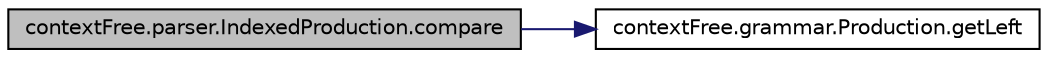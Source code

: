 digraph G
{
  edge [fontname="Helvetica",fontsize="10",labelfontname="Helvetica",labelfontsize="10"];
  node [fontname="Helvetica",fontsize="10",shape=record];
  rankdir="LR";
  Node1 [label="contextFree.parser.IndexedProduction.compare",height=0.2,width=0.4,color="black", fillcolor="grey75", style="filled" fontcolor="black"];
  Node1 -> Node2 [color="midnightblue",fontsize="10",style="solid",fontname="Helvetica"];
  Node2 [label="contextFree.grammar.Production.getLeft",height=0.2,width=0.4,color="black", fillcolor="white", style="filled",URL="$classcontext_free_1_1grammar_1_1_production.html#a6b42819c4b8af1aa759edf3ad5978f67"];
}
